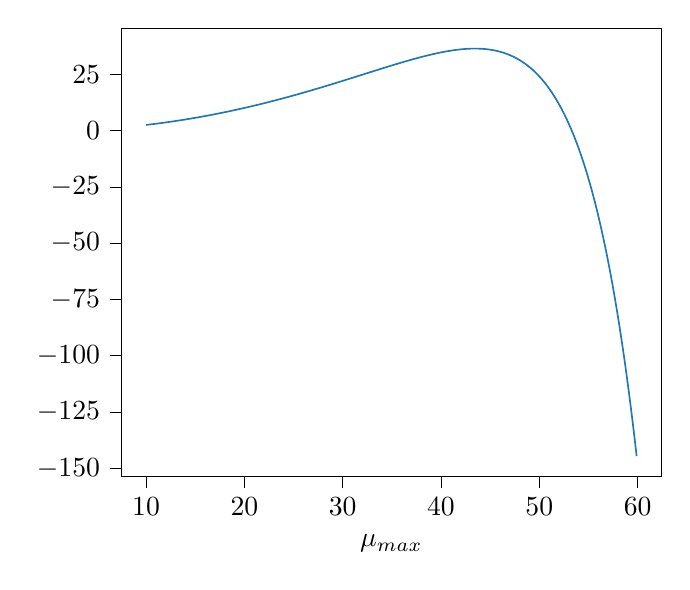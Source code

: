 % This file was created with tikzplotlib v0.9.12.
\begin{tikzpicture}

\definecolor{color0}{rgb}{0.122,0.467,0.706}

\begin{axis}[
tick align=outside,
tick pos=left,
x grid style={white!69.02!black},
xlabel={\(\displaystyle \mu_{max}\)},
xmin=7.505, xmax=62.395,
xtick style={color=black},
xtick={0,10,20,30,40,50,60,70},
xticklabels={
  \(\displaystyle {0}\),
  \(\displaystyle {10}\),
  \(\displaystyle {20}\),
  \(\displaystyle {30}\),
  \(\displaystyle {40}\),
  \(\displaystyle {50}\),
  \(\displaystyle {60}\),
  \(\displaystyle {70}\)
},
y grid style={white!69.02!black},
ymin=-153.689, ymax=45.467,
ytick style={color=black},
ytick={-175,-150,-125,-100,-75,-50,-25,0,25,50},
yticklabels={
  \(\displaystyle {\ensuremath{-}175}\),
  \(\displaystyle {\ensuremath{-}150}\),
  \(\displaystyle {\ensuremath{-}125}\),
  \(\displaystyle {\ensuremath{-}100}\),
  \(\displaystyle {\ensuremath{-}75}\),
  \(\displaystyle {\ensuremath{-}50}\),
  \(\displaystyle {\ensuremath{-}25}\),
  \(\displaystyle {0}\),
  \(\displaystyle {25}\),
  \(\displaystyle {50}\)
}
]
\addplot [semithick, color0]
table {%
10 2.504
10.1 2.555
10.2 2.606
10.3 2.658
10.4 2.71
10.5 2.763
10.6 2.816
10.7 2.87
10.8 2.924
10.9 2.979
11 3.035
11.1 3.09
11.2 3.147
11.3 3.204
11.4 3.261
11.5 3.319
11.6 3.377
11.7 3.436
11.8 3.495
11.9 3.555
12 3.616
12.1 3.676
12.2 3.738
12.3 3.8
12.4 3.862
12.5 3.925
12.6 3.988
12.7 4.052
12.8 4.117
12.9 4.182
13 4.247
13.1 4.313
13.2 4.379
13.3 4.446
13.4 4.514
13.5 4.582
13.6 4.65
13.7 4.719
13.8 4.788
13.9 4.858
14 4.929
14.1 5.0
14.2 5.071
14.3 5.143
14.4 5.215
14.5 5.288
14.6 5.362
14.7 5.436
14.8 5.51
14.9 5.585
15 5.66
15.1 5.736
15.2 5.813
15.3 5.889
15.4 5.967
15.5 6.045
15.6 6.123
15.7 6.202
15.8 6.281
15.9 6.361
16 6.441
16.1 6.522
16.2 6.604
16.3 6.685
16.4 6.768
16.5 6.85
16.6 6.934
16.7 7.018
16.8 7.102
16.9 7.187
17 7.272
17.1 7.358
17.2 7.444
17.3 7.53
17.4 7.618
17.5 7.705
17.6 7.793
17.7 7.882
17.8 7.971
17.9 8.061
18 8.151
18.1 8.241
18.2 8.333
18.3 8.424
18.4 8.516
18.5 8.609
18.6 8.702
18.7 8.795
18.8 8.889
18.9 8.983
19 9.078
19.1 9.174
19.2 9.269
19.3 9.366
19.4 9.462
19.5 9.56
19.6 9.657
19.7 9.756
19.8 9.854
19.9 9.953
20 10.053
20.1 10.153
20.2 10.253
20.3 10.354
20.4 10.456
20.5 10.558
20.6 10.66
20.7 10.763
20.8 10.866
20.9 10.97
21 11.074
21.1 11.179
21.2 11.284
21.3 11.389
21.4 11.495
21.5 11.602
21.6 11.709
21.7 11.816
21.8 11.924
21.9 12.032
22 12.141
22.1 12.25
22.2 12.36
22.3 12.47
22.4 12.58
22.5 12.691
22.6 12.802
22.7 12.914
22.8 13.026
22.9 13.139
23 13.252
23.1 13.365
23.2 13.479
23.3 13.593
23.4 13.708
23.5 13.823
23.6 13.939
23.7 14.055
23.8 14.171
23.9 14.288
24 14.405
24.1 14.523
24.2 14.641
24.3 14.759
24.4 14.878
24.5 14.997
24.6 15.117
24.7 15.237
24.8 15.358
24.9 15.478
25.0 15.6
25.1 15.721
25.2 15.843
25.3 15.965
25.4 16.088
25.5 16.211
25.6 16.335
25.7 16.458
25.8 16.583
25.9 16.707
26.0 16.832
26.1 16.957
26.2 17.083
26.3 17.209
26.4 17.335
26.5 17.462
26.6 17.589
26.7 17.716
26.8 17.844
26.9 17.972
27.0 18.1
27.1 18.229
27.2 18.358
27.3 18.487
27.4 18.617
27.5 18.747
27.6 18.877
27.7 19.007
27.8 19.138
27.9 19.269
28.0 19.401
28.1 19.532
28.2 19.664
28.3 19.796
28.4 19.929
28.5 20.061
28.6 20.194
28.7 20.328
28.8 20.461
28.9 20.595
29.0 20.729
29.1 20.863
29.2 20.998
29.3 21.132
29.4 21.267
29.5 21.402
29.6 21.537
29.7 21.673
29.8 21.808
29.9 21.944
30.0 22.08
30.1 22.217
30.2 22.353
30.3 22.489
30.4 22.626
30.5 22.763
30.6 22.9
30.7 23.037
30.8 23.174
30.9 23.312
31.0 23.449
31.1 23.587
31.2 23.724
31.3 23.862
31.4 24.0
31.5 24.138
31.6 24.276
31.7 24.414
31.8 24.552
31.9 24.69
32.0 24.828
32.1 24.966
32.2 25.104
32.3 25.242
32.4 25.38
32.5 25.518
32.6 25.656
32.7 25.794
32.8 25.932
32.9 26.07
33.0 26.208
33.1 26.346
33.2 26.483
33.3 26.621
33.4 26.758
33.5 26.895
33.6 27.032
33.7 27.169
33.8 27.306
33.9 27.443
34.0 27.579
34.1 27.715
34.2 27.851
34.3 27.987
34.4 28.122
34.5 28.257
34.6 28.392
34.7 28.527
34.8 28.661
34.9 28.795
35.0 28.929
35.1 29.062
35.2 29.195
35.3 29.327
35.4 29.46
35.5 29.591
35.6 29.722
35.7 29.853
35.8 29.983
35.9 30.113
36.0 30.242
36.1 30.371
36.2 30.499
36.3 30.627
36.4 30.754
36.5 30.88
36.6 31.006
36.7 31.131
36.8 31.255
36.9 31.379
37.0 31.502
37.1 31.624
37.2 31.745
37.3 31.866
37.4 31.986
37.5 32.105
37.6 32.223
37.7 32.34
37.8 32.456
37.9 32.571
38.0 32.686
38.1 32.799
38.2 32.911
38.3 33.022
38.4 33.133
38.5 33.242
38.6 33.349
38.7 33.456
38.8 33.561
38.9 33.666
39.0 33.769
39.1 33.87
39.2 33.97
39.3 34.069
39.4 34.167
39.5 34.263
39.6 34.357
39.7 34.45
39.8 34.542
39.9 34.631
40.0 34.72
40.1 34.806
40.2 34.891
40.3 34.974
40.4 35.055
40.5 35.135
40.6 35.212
40.7 35.288
40.8 35.361
40.9 35.433
41.0 35.502
41.1 35.57
41.2 35.635
41.3 35.698
41.4 35.759
41.5 35.817
41.6 35.873
41.7 35.927
41.8 35.978
41.9 36.027
42.0 36.073
42.1 36.117
42.2 36.157
42.3 36.195
42.4 36.231
42.5 36.263
42.6 36.292
42.7 36.319
42.8 36.342
42.9 36.363
43.0 36.38
43.1 36.393
43.2 36.404
43.3 36.411
43.4 36.415
43.5 36.415
43.6 36.411
43.7 36.404
43.8 36.393
43.9 36.378
44.0 36.359
44.1 36.337
44.2 36.31
44.3 36.279
44.4 36.244
44.5 36.204
44.6 36.16
44.7 36.112
44.8 36.059
44.9 36.001
45.0 35.939
45.1 35.871
45.2 35.799
45.3 35.721
45.4 35.639
45.5 35.551
45.6 35.457
45.7 35.359
45.8 35.254
45.9 35.144
46.0 35.028
46.1 34.906
46.2 34.778
46.3 34.644
46.4 34.504
46.5 34.357
46.6 34.204
46.7 34.044
46.8 33.877
46.9 33.704
47.0 33.523
47.1 33.335
47.2 33.14
47.3 32.937
47.4 32.727
47.5 32.509
47.6 32.283
47.7 32.049
47.8 31.807
47.9 31.556
48.0 31.297
48.1 31.03
48.2 30.753
48.3 30.467
48.4 30.173
48.5 29.869
48.6 29.555
48.7 29.232
48.8 28.898
48.9 28.555
49.0 28.202
49.1 27.838
49.2 27.463
49.3 27.078
49.4 26.681
49.5 26.273
49.6 25.854
49.7 25.423
49.8 24.98
49.9 24.525
50.0 24.058
50.1 23.578
50.2 23.086
50.3 22.58
50.4 22.061
50.5 21.529
50.6 20.983
50.7 20.423
50.8 19.848
50.9 19.259
51.0 18.656
51.1 18.037
51.2 17.403
51.3 16.753
51.4 16.087
51.5 15.405
51.6 14.707
51.7 13.992
51.8 13.26
51.9 12.51
52.0 11.743
52.1 10.957
52.2 10.153
52.3 9.331
52.4 8.489
52.5 7.629
52.6 6.748
52.7 5.847
52.8 4.926
52.9 3.984
53.0 3.021
53.1 2.036
53.2 1.029
53.3 1.552e-12
53.4 -1.052
53.5 -2.127
53.6 -3.226
53.7 -4.348
53.8 -5.495
53.9 -6.667
54.0 -7.865
54.1 -9.088
54.2 -10.337
54.3 -11.613
54.4 -12.916
54.5 -14.247
54.6 -15.606
54.7 -16.994
54.8 -18.411
54.9 -19.857
55.0 -21.334
55.1 -22.842
55.2 -24.381
55.3 -25.951
55.4 -27.554
55.5 -29.191
55.6 -30.86
55.7 -32.564
55.8 -34.303
55.9 -36.077
56.0 -37.887
56.1 -39.734
56.2 -41.618
56.3 -43.54
56.4 -45.501
56.5 -47.501
56.6 -49.541
56.7 -51.622
56.8 -53.744
56.9 -55.908
57.0 -58.115
57.1 -60.366
57.2 -62.662
57.3 -65.002
57.4 -67.389
57.5 -69.823
57.6 -72.304
57.7 -74.833
57.8 -77.412
57.9 -80.041
58.0 -82.721
58.1 -85.454
58.2 -88.239
58.3 -91.077
58.4 -93.971
58.5 -96.92
58.6 -99.926
58.7 -102.99
58.8 -106.112
58.9 -109.294
59.0 -112.537
59.1 -115.842
59.2 -119.209
59.3 -122.641
59.4 -126.137
59.5 -129.7
59.6 -133.33
59.7 -137.029
59.8 -140.797
59.9 -144.637
};
\end{axis}

\end{tikzpicture}
